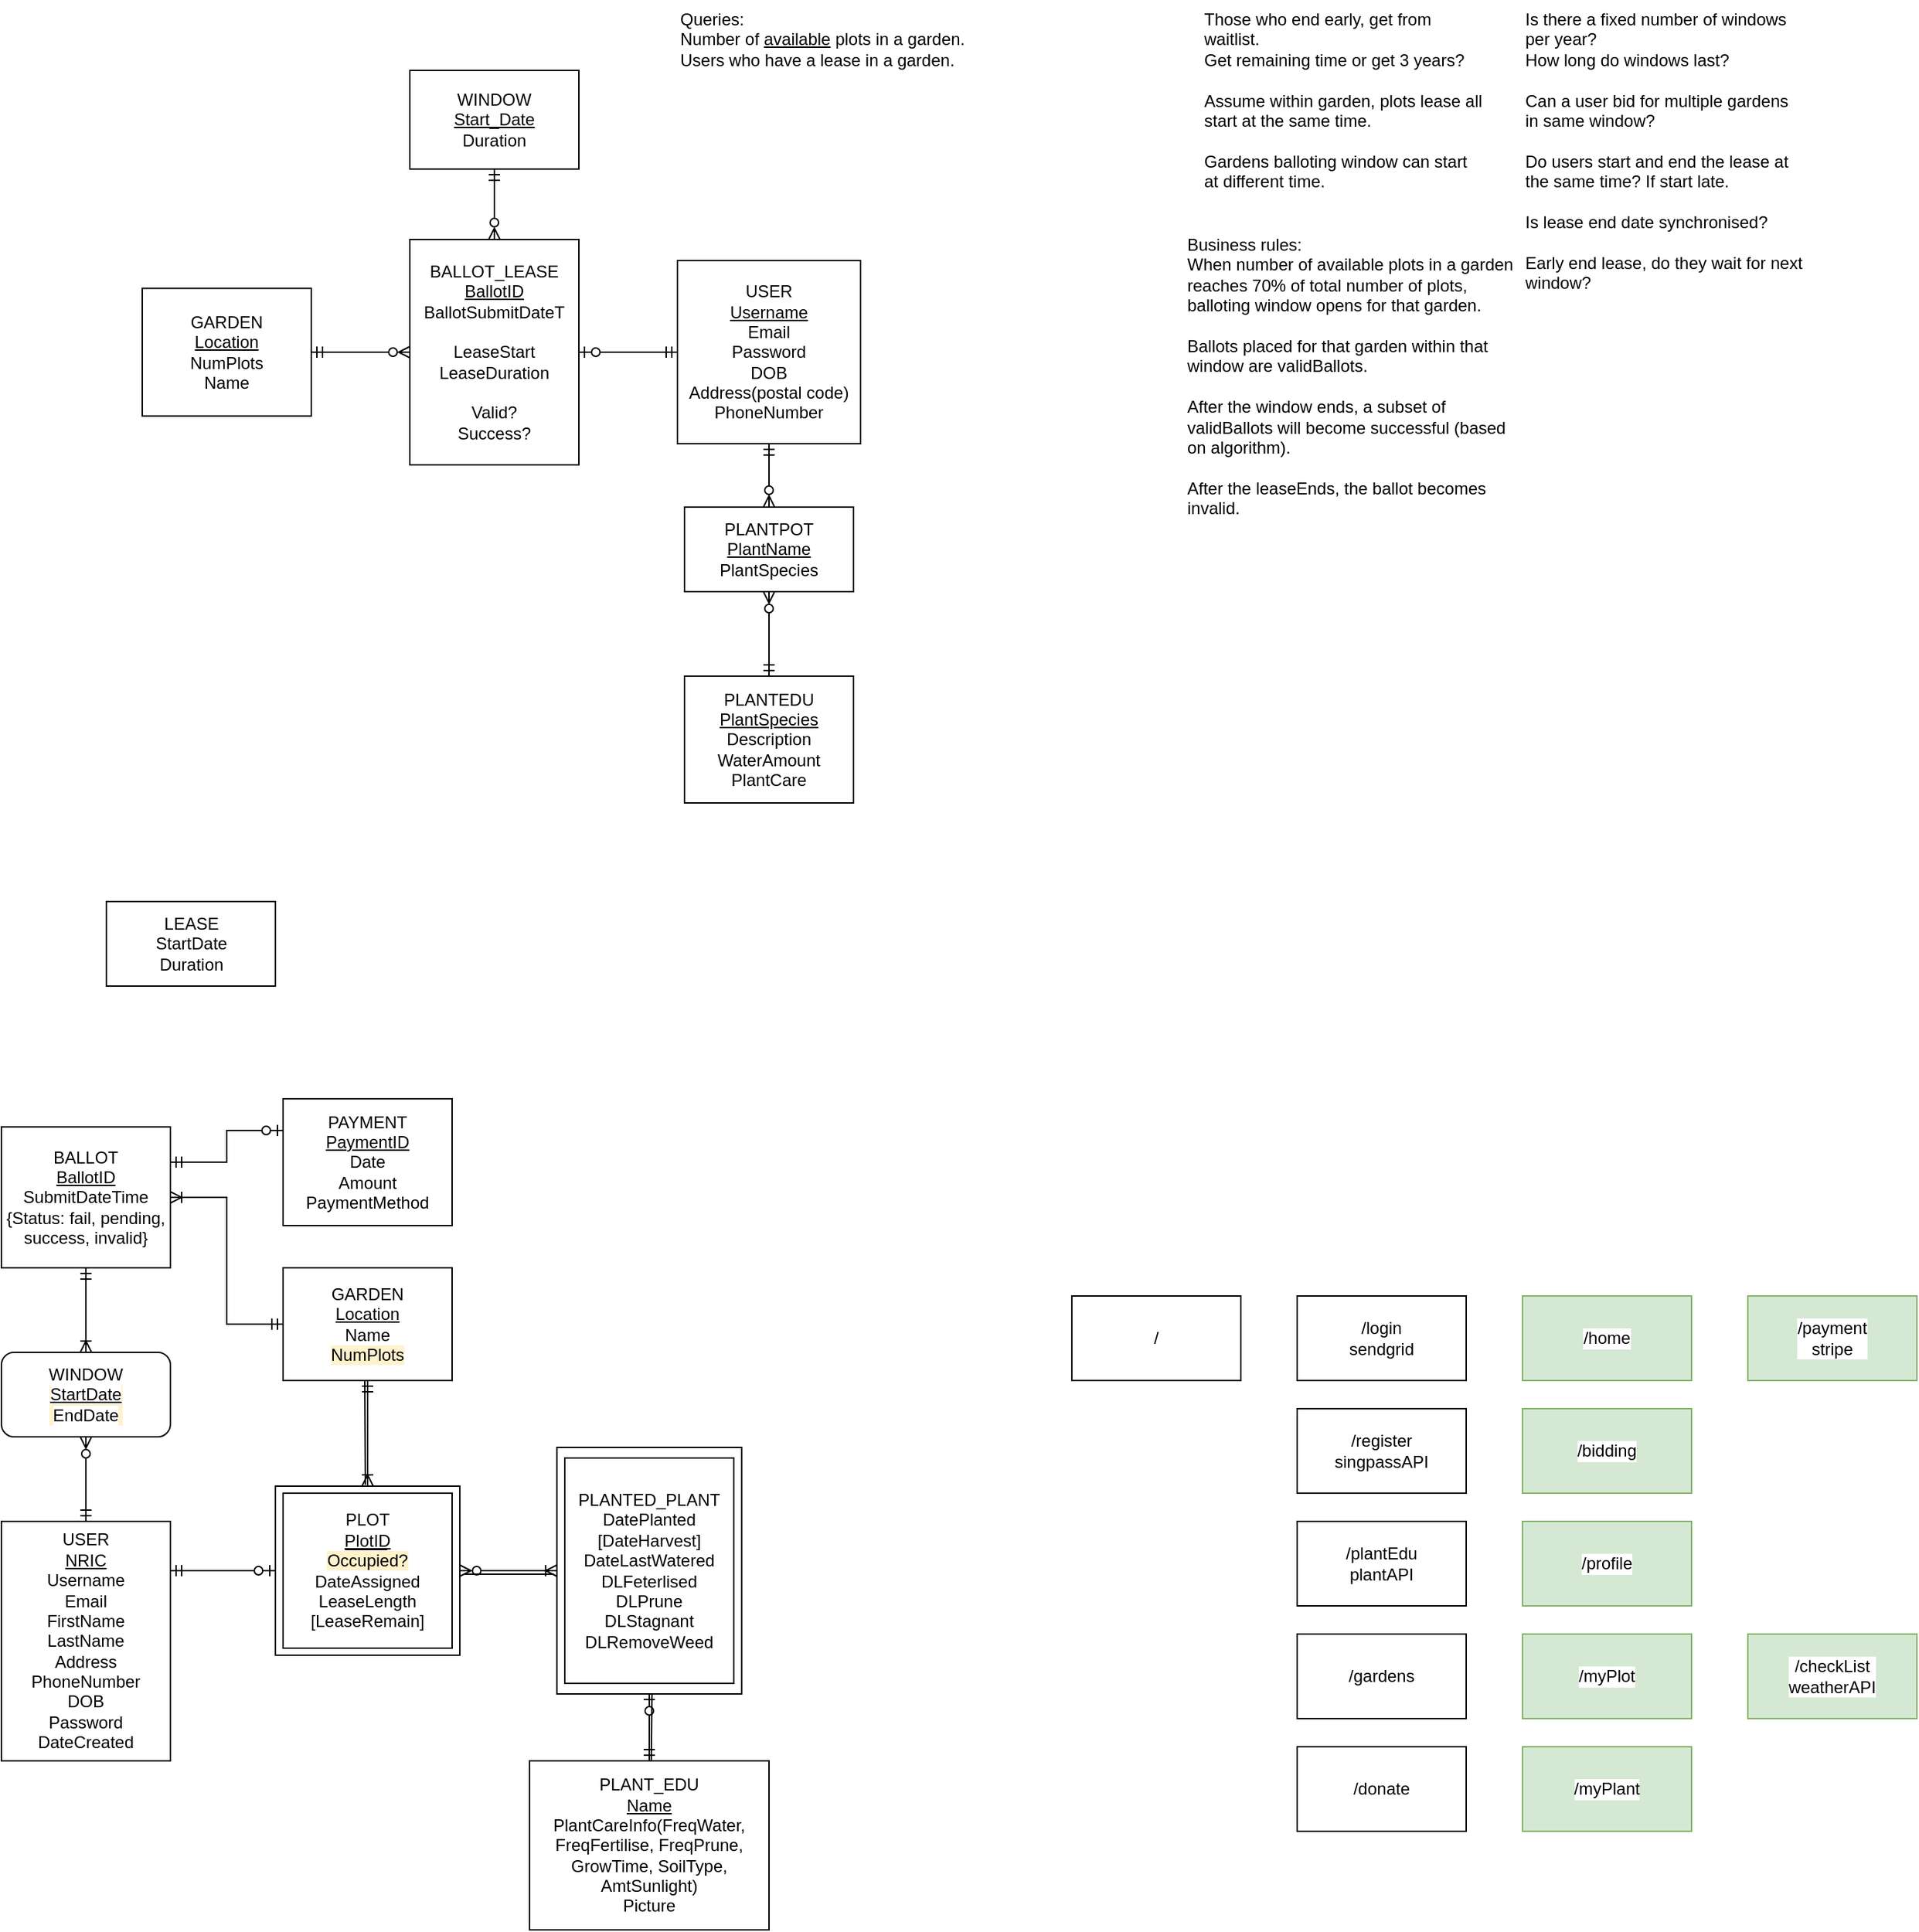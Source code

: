 <mxfile version="16.5.1" type="device"><diagram id="dbQivJhmGcfbXqYpBq1_" name="Page-1"><mxGraphModel dx="1185" dy="1898" grid="1" gridSize="10" guides="1" tooltips="1" connect="1" arrows="1" fold="1" page="1" pageScale="1" pageWidth="827" pageHeight="1169" math="0" shadow="0"><root><mxCell id="0"/><mxCell id="1" parent="0"/><mxCell id="ucx8X29_TLgsrxBYdpCX-34" value="" style="rounded=0;whiteSpace=wrap;html=1;" parent="1" vertex="1"><mxGeometry x="514.38" y="147.5" width="131.25" height="175" as="geometry"/></mxCell><mxCell id="ucx8X29_TLgsrxBYdpCX-30" value="" style="rounded=0;whiteSpace=wrap;html=1;" parent="1" vertex="1"><mxGeometry x="314.55" y="175" width="130.91" height="120" as="geometry"/></mxCell><mxCell id="ucx8X29_TLgsrxBYdpCX-25" style="edgeStyle=orthogonalEdgeStyle;rounded=0;orthogonalLoop=1;jettySize=auto;html=1;entryX=0.5;entryY=1;entryDx=0;entryDy=0;startArrow=ERmandOne;startFill=0;endArrow=ERzeroToMany;endFill=0;" parent="1" source="ucx8X29_TLgsrxBYdpCX-1" target="ucx8X29_TLgsrxBYdpCX-24" edge="1"><mxGeometry relative="1" as="geometry"/></mxCell><mxCell id="ucx8X29_TLgsrxBYdpCX-33" style="edgeStyle=orthogonalEdgeStyle;rounded=0;orthogonalLoop=1;jettySize=auto;html=1;entryX=0;entryY=0.5;entryDx=0;entryDy=0;startArrow=ERmandOne;startFill=0;endArrow=ERzeroToOne;endFill=0;" parent="1" source="ucx8X29_TLgsrxBYdpCX-1" target="ucx8X29_TLgsrxBYdpCX-30" edge="1"><mxGeometry relative="1" as="geometry"><Array as="points"><mxPoint x="280" y="235"/><mxPoint x="280" y="235"/></Array></mxGeometry></mxCell><mxCell id="ucx8X29_TLgsrxBYdpCX-1" value="USER&lt;br&gt;&lt;u&gt;NRIC&lt;/u&gt;&lt;br&gt;Username&lt;br&gt;Email&lt;br&gt;FirstName&lt;br&gt;LastName&lt;br&gt;Address&lt;br&gt;PhoneNumber&lt;br&gt;DOB&lt;br&gt;Password&lt;br&gt;DateCreated" style="rounded=0;whiteSpace=wrap;html=1;" parent="1" vertex="1"><mxGeometry x="120" y="200" width="120" height="170" as="geometry"/></mxCell><mxCell id="ucx8X29_TLgsrxBYdpCX-31" style="edgeStyle=orthogonalEdgeStyle;rounded=0;orthogonalLoop=1;jettySize=auto;html=1;entryX=0.5;entryY=0;entryDx=0;entryDy=0;startArrow=ERmandOne;startFill=0;endArrow=ERoneToMany;endFill=0;" parent="1" source="ucx8X29_TLgsrxBYdpCX-2" target="ucx8X29_TLgsrxBYdpCX-30" edge="1"><mxGeometry relative="1" as="geometry"/></mxCell><mxCell id="ucx8X29_TLgsrxBYdpCX-2" value="GARDEN&lt;br&gt;&lt;u&gt;Location&lt;br&gt;&lt;/u&gt;Name&lt;br&gt;&lt;span style=&quot;background-color: rgb(255 , 242 , 204)&quot;&gt;NumPlots&lt;/span&gt;" style="rounded=0;whiteSpace=wrap;html=1;" parent="1" vertex="1"><mxGeometry x="320" y="20" width="120" height="80" as="geometry"/></mxCell><mxCell id="ucx8X29_TLgsrxBYdpCX-15" style="edgeStyle=orthogonalEdgeStyle;rounded=0;orthogonalLoop=1;jettySize=auto;html=1;endArrow=ERoneToMany;endFill=0;startArrow=ERzeroToMany;startFill=0;exitX=1;exitY=0.5;exitDx=0;exitDy=0;entryX=0;entryY=0.5;entryDx=0;entryDy=0;" parent="1" source="ucx8X29_TLgsrxBYdpCX-30" target="ucx8X29_TLgsrxBYdpCX-34" edge="1"><mxGeometry relative="1" as="geometry"><mxPoint x="460" y="210" as="sourcePoint"/><mxPoint x="490" y="270" as="targetPoint"/></mxGeometry></mxCell><mxCell id="ucx8X29_TLgsrxBYdpCX-4" value="PLOT&lt;br&gt;&lt;u&gt;PlotID&lt;/u&gt;&lt;br&gt;&lt;span style=&quot;background-color: rgb(255 , 242 , 204)&quot;&gt;Occupied?&lt;/span&gt;&lt;br&gt;DateAssigned&lt;br&gt;LeaseLength&lt;br&gt;[LeaseRemain]" style="rounded=0;whiteSpace=wrap;html=1;" parent="1" vertex="1"><mxGeometry x="320" y="180" width="120" height="110" as="geometry"/></mxCell><mxCell id="ucx8X29_TLgsrxBYdpCX-18" style="edgeStyle=orthogonalEdgeStyle;rounded=0;orthogonalLoop=1;jettySize=auto;html=1;entryX=0.5;entryY=0;entryDx=0;entryDy=0;startArrow=ERzeroToOne;startFill=0;endArrow=ERmandOne;endFill=0;exitX=0.5;exitY=1;exitDx=0;exitDy=0;" parent="1" source="ucx8X29_TLgsrxBYdpCX-34" target="ucx8X29_TLgsrxBYdpCX-17" edge="1"><mxGeometry relative="1" as="geometry"><mxPoint x="580" y="330" as="sourcePoint"/></mxGeometry></mxCell><mxCell id="ucx8X29_TLgsrxBYdpCX-8" value="PLANTED_PLANT&lt;br&gt;DatePlanted&lt;br&gt;[DateHarvest]&lt;br&gt;DateLastWatered&lt;br&gt;DLFeterlised&lt;br&gt;DLPrune&lt;br&gt;DLStagnant&lt;br&gt;DLRemoveWeed" style="rounded=0;whiteSpace=wrap;html=1;" parent="1" vertex="1"><mxGeometry x="520" y="155" width="120" height="160" as="geometry"/></mxCell><mxCell id="ucx8X29_TLgsrxBYdpCX-22" style="edgeStyle=orthogonalEdgeStyle;rounded=0;orthogonalLoop=1;jettySize=auto;html=1;entryX=0;entryY=0.5;entryDx=0;entryDy=0;startArrow=ERoneToMany;startFill=0;endArrow=ERmandOne;endFill=0;" parent="1" source="ucx8X29_TLgsrxBYdpCX-9" target="ucx8X29_TLgsrxBYdpCX-2" edge="1"><mxGeometry relative="1" as="geometry"/></mxCell><mxCell id="ucx8X29_TLgsrxBYdpCX-26" style="edgeStyle=orthogonalEdgeStyle;rounded=0;orthogonalLoop=1;jettySize=auto;html=1;entryX=0.5;entryY=0;entryDx=0;entryDy=0;startArrow=ERmandOne;startFill=0;endArrow=ERoneToMany;endFill=0;" parent="1" source="ucx8X29_TLgsrxBYdpCX-9" target="ucx8X29_TLgsrxBYdpCX-24" edge="1"><mxGeometry relative="1" as="geometry"/></mxCell><mxCell id="ucx8X29_TLgsrxBYdpCX-28" style="edgeStyle=orthogonalEdgeStyle;rounded=0;orthogonalLoop=1;jettySize=auto;html=1;entryX=0;entryY=0.25;entryDx=0;entryDy=0;startArrow=ERmandOne;startFill=0;endArrow=ERzeroToOne;endFill=0;" parent="1" source="ucx8X29_TLgsrxBYdpCX-9" target="ucx8X29_TLgsrxBYdpCX-11" edge="1"><mxGeometry relative="1" as="geometry"><Array as="points"><mxPoint x="280" y="-55"/><mxPoint x="280" y="-78"/></Array></mxGeometry></mxCell><mxCell id="ucx8X29_TLgsrxBYdpCX-9" value="BALLOT&lt;br&gt;&lt;u&gt;BallotID&lt;/u&gt;&lt;u&gt;&lt;br&gt;&lt;/u&gt;SubmitDateTime&lt;br&gt;{Status: fail, pending, success, invalid}" style="rounded=0;whiteSpace=wrap;html=1;" parent="1" vertex="1"><mxGeometry x="120" y="-80" width="120" height="100" as="geometry"/></mxCell><mxCell id="ucx8X29_TLgsrxBYdpCX-11" value="PAYMENT&lt;br&gt;&lt;u&gt;PaymentID&lt;/u&gt;&lt;br&gt;Date&lt;br&gt;Amount&lt;br&gt;PaymentMethod" style="rounded=0;whiteSpace=wrap;html=1;" parent="1" vertex="1"><mxGeometry x="320" y="-100" width="120" height="90" as="geometry"/></mxCell><mxCell id="ucx8X29_TLgsrxBYdpCX-17" value="PLANT_EDU&lt;br&gt;&lt;u&gt;Name&lt;/u&gt;&lt;br&gt;PlantCareInfo(FreqWater, FreqFertilise, FreqPrune, GrowTime, SoilType, AmtSunlight)&lt;br&gt;Picture" style="rounded=0;whiteSpace=wrap;html=1;" parent="1" vertex="1"><mxGeometry x="495" y="370" width="170" height="120" as="geometry"/></mxCell><mxCell id="ucx8X29_TLgsrxBYdpCX-24" value="&lt;span style=&quot;background-color: rgb(255 , 255 , 255)&quot;&gt;WINDOW&lt;/span&gt;&lt;br&gt;&lt;span style=&quot;background-color: rgb(255 , 255 , 255)&quot;&gt;&lt;u&gt;StartDate&lt;br&gt;&lt;/u&gt;EndDate&lt;/span&gt;" style="rounded=1;whiteSpace=wrap;html=1;labelBackgroundColor=#FFF2CC;" parent="1" vertex="1"><mxGeometry x="120" y="80" width="120" height="60" as="geometry"/></mxCell><mxCell id="ucx8X29_TLgsrxBYdpCX-29" value="" style="endArrow=none;html=1;rounded=0;" parent="1" edge="1"><mxGeometry width="50" height="50" relative="1" as="geometry"><mxPoint x="364" y="220" as="sourcePoint"/><mxPoint x="394" y="220" as="targetPoint"/></mxGeometry></mxCell><mxCell id="ucx8X29_TLgsrxBYdpCX-32" value="" style="endArrow=none;html=1;rounded=0;entryX=0.25;entryY=1;entryDx=0;entryDy=0;exitX=0.274;exitY=-0.007;exitDx=0;exitDy=0;exitPerimeter=0;" parent="1" edge="1"><mxGeometry width="50" height="50" relative="1" as="geometry"><mxPoint x="378.419" y="174.16" as="sourcePoint"/><mxPoint x="378.0" y="100" as="targetPoint"/></mxGeometry></mxCell><mxCell id="ucx8X29_TLgsrxBYdpCX-35" value="" style="endArrow=none;html=1;rounded=0;entryX=0.659;entryY=1.002;entryDx=0;entryDy=0;entryPerimeter=0;exitX=0.62;exitY=-0.004;exitDx=0;exitDy=0;exitPerimeter=0;" parent="1" edge="1"><mxGeometry width="50" height="50" relative="1" as="geometry"><mxPoint x="581.4" y="369.52" as="sourcePoint"/><mxPoint x="581.874" y="322.85" as="targetPoint"/></mxGeometry></mxCell><mxCell id="ucx8X29_TLgsrxBYdpCX-36" value="" style="endArrow=none;html=1;rounded=0;entryX=0;entryY=1;entryDx=0;entryDy=0;" parent="1" edge="1"><mxGeometry width="50" height="50" relative="1" as="geometry"><mxPoint x="448" y="237.5" as="sourcePoint"/><mxPoint x="512.38" y="237.5" as="targetPoint"/></mxGeometry></mxCell><mxCell id="ucx8X29_TLgsrxBYdpCX-37" value="/login&lt;br&gt;sendgrid" style="rounded=0;whiteSpace=wrap;html=1;labelBackgroundColor=#FFFFFF;" parent="1" vertex="1"><mxGeometry x="1040" y="40" width="120" height="60" as="geometry"/></mxCell><mxCell id="ucx8X29_TLgsrxBYdpCX-38" value="/register&lt;br&gt;singpassAPI" style="rounded=0;whiteSpace=wrap;html=1;labelBackgroundColor=#FFFFFF;" parent="1" vertex="1"><mxGeometry x="1040" y="120" width="120" height="60" as="geometry"/></mxCell><mxCell id="ucx8X29_TLgsrxBYdpCX-39" value="/" style="rounded=0;whiteSpace=wrap;html=1;labelBackgroundColor=#FFFFFF;" parent="1" vertex="1"><mxGeometry x="880" y="40" width="120" height="60" as="geometry"/></mxCell><mxCell id="ucx8X29_TLgsrxBYdpCX-41" value="/bidding" style="rounded=0;whiteSpace=wrap;html=1;labelBackgroundColor=#FFFFFF;fillColor=#d5e8d4;strokeColor=#82b366;" parent="1" vertex="1"><mxGeometry x="1200" y="120" width="120" height="60" as="geometry"/></mxCell><mxCell id="ucx8X29_TLgsrxBYdpCX-42" value="/myPlant" style="rounded=0;whiteSpace=wrap;html=1;labelBackgroundColor=#FFFFFF;fillColor=#d5e8d4;strokeColor=#82b366;" parent="1" vertex="1"><mxGeometry x="1200" y="360" width="120" height="60" as="geometry"/></mxCell><mxCell id="ucx8X29_TLgsrxBYdpCX-43" value="/myPlot" style="rounded=0;whiteSpace=wrap;html=1;labelBackgroundColor=#FFFFFF;fillColor=#d5e8d4;strokeColor=#82b366;" parent="1" vertex="1"><mxGeometry x="1200" y="280" width="120" height="60" as="geometry"/></mxCell><mxCell id="ucx8X29_TLgsrxBYdpCX-44" value="/payment&lt;br&gt;stripe" style="rounded=0;whiteSpace=wrap;html=1;labelBackgroundColor=#FFFFFF;fillColor=#d5e8d4;strokeColor=#82b366;" parent="1" vertex="1"><mxGeometry x="1360" y="40" width="120" height="60" as="geometry"/></mxCell><mxCell id="ucx8X29_TLgsrxBYdpCX-46" value="/checkList&lt;br&gt;weatherAPI" style="rounded=0;whiteSpace=wrap;html=1;labelBackgroundColor=#FFFFFF;fillColor=#d5e8d4;strokeColor=#82b366;" parent="1" vertex="1"><mxGeometry x="1360" y="280" width="120" height="60" as="geometry"/></mxCell><mxCell id="ucx8X29_TLgsrxBYdpCX-47" value="/profile" style="rounded=0;whiteSpace=wrap;html=1;labelBackgroundColor=#FFFFFF;fillColor=#d5e8d4;strokeColor=#82b366;" parent="1" vertex="1"><mxGeometry x="1200" y="200" width="120" height="60" as="geometry"/></mxCell><mxCell id="ucx8X29_TLgsrxBYdpCX-48" value="/plantEdu&lt;br&gt;plantAPI" style="rounded=0;whiteSpace=wrap;html=1;labelBackgroundColor=#FFFFFF;" parent="1" vertex="1"><mxGeometry x="1040" y="200" width="120" height="60" as="geometry"/></mxCell><mxCell id="ucx8X29_TLgsrxBYdpCX-49" value="/gardens" style="rounded=0;whiteSpace=wrap;html=1;labelBackgroundColor=#FFFFFF;" parent="1" vertex="1"><mxGeometry x="1040" y="280" width="120" height="60" as="geometry"/></mxCell><mxCell id="ucx8X29_TLgsrxBYdpCX-51" value="/donate" style="rounded=0;whiteSpace=wrap;html=1;labelBackgroundColor=#FFFFFF;" parent="1" vertex="1"><mxGeometry x="1040" y="360" width="120" height="60" as="geometry"/></mxCell><mxCell id="ucx8X29_TLgsrxBYdpCX-52" value="/home" style="rounded=0;whiteSpace=wrap;html=1;labelBackgroundColor=#FFFFFF;fillColor=#d5e8d4;strokeColor=#82b366;" parent="1" vertex="1"><mxGeometry x="1200" y="40" width="120" height="60" as="geometry"/></mxCell><mxCell id="EiUlVirJJ3omuRgXoY7v-14" style="edgeStyle=orthogonalEdgeStyle;rounded=0;orthogonalLoop=1;jettySize=auto;html=1;entryX=0;entryY=0.5;entryDx=0;entryDy=0;startArrow=ERmandOne;startFill=0;endArrow=ERzeroToMany;endFill=0;exitX=1;exitY=0.5;exitDx=0;exitDy=0;" parent="1" source="EiUlVirJJ3omuRgXoY7v-1" target="EiUlVirJJ3omuRgXoY7v-6" edge="1"><mxGeometry relative="1" as="geometry"><Array as="points"/><mxPoint x="360" y="-630" as="sourcePoint"/></mxGeometry></mxCell><mxCell id="EiUlVirJJ3omuRgXoY7v-1" value="GARDEN&lt;br&gt;&lt;u&gt;Location&lt;/u&gt;&lt;br&gt;NumPlots&lt;br&gt;Name" style="rounded=0;whiteSpace=wrap;html=1;" parent="1" vertex="1"><mxGeometry x="220" y="-675.31" width="120" height="90.62" as="geometry"/></mxCell><mxCell id="EiUlVirJJ3omuRgXoY7v-15" style="edgeStyle=orthogonalEdgeStyle;rounded=0;orthogonalLoop=1;jettySize=auto;html=1;entryX=1;entryY=0.5;entryDx=0;entryDy=0;startArrow=ERmandOne;startFill=0;endArrow=ERzeroToOne;endFill=0;" parent="1" source="EiUlVirJJ3omuRgXoY7v-2" target="EiUlVirJJ3omuRgXoY7v-6" edge="1"><mxGeometry relative="1" as="geometry"/></mxCell><mxCell id="EiUlVirJJ3omuRgXoY7v-18" style="edgeStyle=orthogonalEdgeStyle;rounded=0;orthogonalLoop=1;jettySize=auto;html=1;startArrow=ERmandOne;startFill=0;endArrow=ERzeroToMany;endFill=0;" parent="1" source="EiUlVirJJ3omuRgXoY7v-2" target="EiUlVirJJ3omuRgXoY7v-16" edge="1"><mxGeometry relative="1" as="geometry"/></mxCell><mxCell id="EiUlVirJJ3omuRgXoY7v-2" value="USER&lt;br&gt;&lt;u&gt;Username&lt;/u&gt;&lt;br&gt;Email&lt;br&gt;Password&lt;br&gt;DOB&lt;br&gt;Address(postal code)&lt;br&gt;PhoneNumber" style="rounded=0;whiteSpace=wrap;html=1;" parent="1" vertex="1"><mxGeometry x="600" y="-695" width="130" height="130" as="geometry"/></mxCell><mxCell id="EiUlVirJJ3omuRgXoY7v-6" value="BALLOT_LEASE&lt;br&gt;&lt;u&gt;BallotID&lt;br&gt;&lt;/u&gt;BallotSubmitDateT&lt;br&gt;&lt;br&gt;LeaseStart&lt;br&gt;LeaseDuration&lt;br&gt;&lt;br&gt;Valid?&lt;br&gt;Success?" style="rounded=0;whiteSpace=wrap;html=1;" parent="1" vertex="1"><mxGeometry x="410" y="-710" width="120" height="160" as="geometry"/></mxCell><mxCell id="EiUlVirJJ3omuRgXoY7v-11" style="edgeStyle=orthogonalEdgeStyle;rounded=0;orthogonalLoop=1;jettySize=auto;html=1;entryX=0.5;entryY=0;entryDx=0;entryDy=0;startArrow=ERmandOne;startFill=0;endArrow=ERzeroToMany;endFill=0;" parent="1" source="EiUlVirJJ3omuRgXoY7v-7" target="EiUlVirJJ3omuRgXoY7v-6" edge="1"><mxGeometry relative="1" as="geometry"/></mxCell><mxCell id="EiUlVirJJ3omuRgXoY7v-7" value="WINDOW&lt;br&gt;&lt;u&gt;Start_Date&lt;/u&gt;&lt;br&gt;Duration" style="rounded=0;whiteSpace=wrap;html=1;" parent="1" vertex="1"><mxGeometry x="410" y="-830" width="120" height="70" as="geometry"/></mxCell><mxCell id="EiUlVirJJ3omuRgXoY7v-8" value="Is there a fixed number of windows per year?&lt;br&gt;How long do windows last?&lt;br&gt;&lt;br&gt;Can a user bid for multiple gardens in same window?&lt;br&gt;&lt;br&gt;Do users start and end the lease at the same time? If start late.&lt;br&gt;&lt;br&gt;Is lease end date synchronised?&lt;br&gt;&lt;br&gt;Early end lease, do they wait for next window?" style="text;html=1;strokeColor=none;fillColor=none;align=left;verticalAlign=top;whiteSpace=wrap;rounded=0;" parent="1" vertex="1"><mxGeometry x="1200" y="-880" width="200" height="210" as="geometry"/></mxCell><mxCell id="EiUlVirJJ3omuRgXoY7v-9" value="LEASE&lt;br&gt;StartDate&lt;br&gt;Duration" style="rounded=0;whiteSpace=wrap;html=1;" parent="1" vertex="1"><mxGeometry x="194.55" y="-240" width="120" height="60" as="geometry"/></mxCell><mxCell id="EiUlVirJJ3omuRgXoY7v-16" value="PLANTPOT&lt;br&gt;&lt;u&gt;PlantName&lt;/u&gt;&lt;br&gt;PlantSpecies" style="rounded=0;whiteSpace=wrap;html=1;" parent="1" vertex="1"><mxGeometry x="605" y="-520" width="120" height="60" as="geometry"/></mxCell><mxCell id="EiUlVirJJ3omuRgXoY7v-20" style="edgeStyle=orthogonalEdgeStyle;rounded=0;orthogonalLoop=1;jettySize=auto;html=1;entryX=0.5;entryY=1;entryDx=0;entryDy=0;startArrow=ERmandOne;startFill=0;endArrow=ERzeroToMany;endFill=0;" parent="1" source="EiUlVirJJ3omuRgXoY7v-17" target="EiUlVirJJ3omuRgXoY7v-16" edge="1"><mxGeometry relative="1" as="geometry"/></mxCell><mxCell id="EiUlVirJJ3omuRgXoY7v-17" value="PLANTEDU&lt;br&gt;&lt;u&gt;PlantSpecies&lt;/u&gt;&lt;br&gt;Description&lt;br&gt;WaterAmount&lt;br&gt;PlantCare" style="rounded=0;whiteSpace=wrap;html=1;" parent="1" vertex="1"><mxGeometry x="605" y="-400" width="120" height="90" as="geometry"/></mxCell><mxCell id="z6pUihYxktzNdFPJggAl-1" value="Those who end early, get from waitlist.&lt;br&gt;Get remaining time or get 3 years?&lt;br&gt;&lt;br&gt;Assume within garden, plots lease all start at the same time.&lt;br&gt;&lt;br&gt;Gardens balloting window can start at different time." style="text;html=1;strokeColor=none;fillColor=none;align=left;verticalAlign=top;whiteSpace=wrap;rounded=0;" parent="1" vertex="1"><mxGeometry x="972" y="-880" width="200" height="170" as="geometry"/></mxCell><mxCell id="VGRyg_01B4dVUBSlSIFo-1" value="Queries:&lt;br&gt;Number of &lt;u&gt;available&lt;/u&gt; plots in a garden.&lt;br&gt;Users who have a lease in a garden." style="text;html=1;strokeColor=none;fillColor=none;align=left;verticalAlign=top;whiteSpace=wrap;rounded=0;" parent="1" vertex="1"><mxGeometry x="600" y="-880" width="240" height="60" as="geometry"/></mxCell><mxCell id="VGRyg_01B4dVUBSlSIFo-2" value="Business rules:&lt;br&gt;When number of available plots in a garden reaches 70% of total number of plots, balloting window opens for that garden.&lt;br&gt;&lt;br&gt;Ballots placed for that garden within that window are validBallots.&lt;br&gt;&lt;br&gt;After the window ends, a subset of validBallots will become successful (based on algorithm).&lt;br&gt;&lt;br&gt;After the leaseEnds, the ballot becomes invalid." style="text;html=1;strokeColor=none;fillColor=none;align=left;verticalAlign=top;whiteSpace=wrap;rounded=0;" parent="1" vertex="1"><mxGeometry x="960" y="-720" width="240" height="220" as="geometry"/></mxCell></root></mxGraphModel></diagram></mxfile>